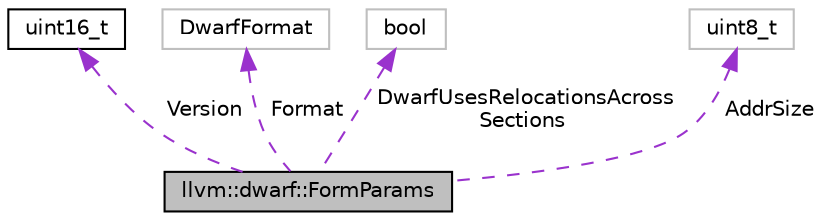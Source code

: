 digraph "llvm::dwarf::FormParams"
{
 // LATEX_PDF_SIZE
  bgcolor="transparent";
  edge [fontname="Helvetica",fontsize="10",labelfontname="Helvetica",labelfontsize="10"];
  node [fontname="Helvetica",fontsize="10",shape=record];
  Node1 [label="llvm::dwarf::FormParams",height=0.2,width=0.4,color="black", fillcolor="grey75", style="filled", fontcolor="black",tooltip="A helper struct providing information about the byte size of DW_FORM values that vary in size dependi..."];
  Node2 -> Node1 [dir="back",color="darkorchid3",fontsize="10",style="dashed",label=" Version" ,fontname="Helvetica"];
  Node2 [label="uint16_t",height=0.2,width=0.4,color="black",URL="$classuint16__t.html",tooltip=" "];
  Node3 -> Node1 [dir="back",color="darkorchid3",fontsize="10",style="dashed",label=" Format" ,fontname="Helvetica"];
  Node3 [label="DwarfFormat",height=0.2,width=0.4,color="grey75",tooltip=" "];
  Node4 -> Node1 [dir="back",color="darkorchid3",fontsize="10",style="dashed",label=" DwarfUsesRelocationsAcross\lSections" ,fontname="Helvetica"];
  Node4 [label="bool",height=0.2,width=0.4,color="grey75",tooltip=" "];
  Node5 -> Node1 [dir="back",color="darkorchid3",fontsize="10",style="dashed",label=" AddrSize" ,fontname="Helvetica"];
  Node5 [label="uint8_t",height=0.2,width=0.4,color="grey75",tooltip=" "];
}
